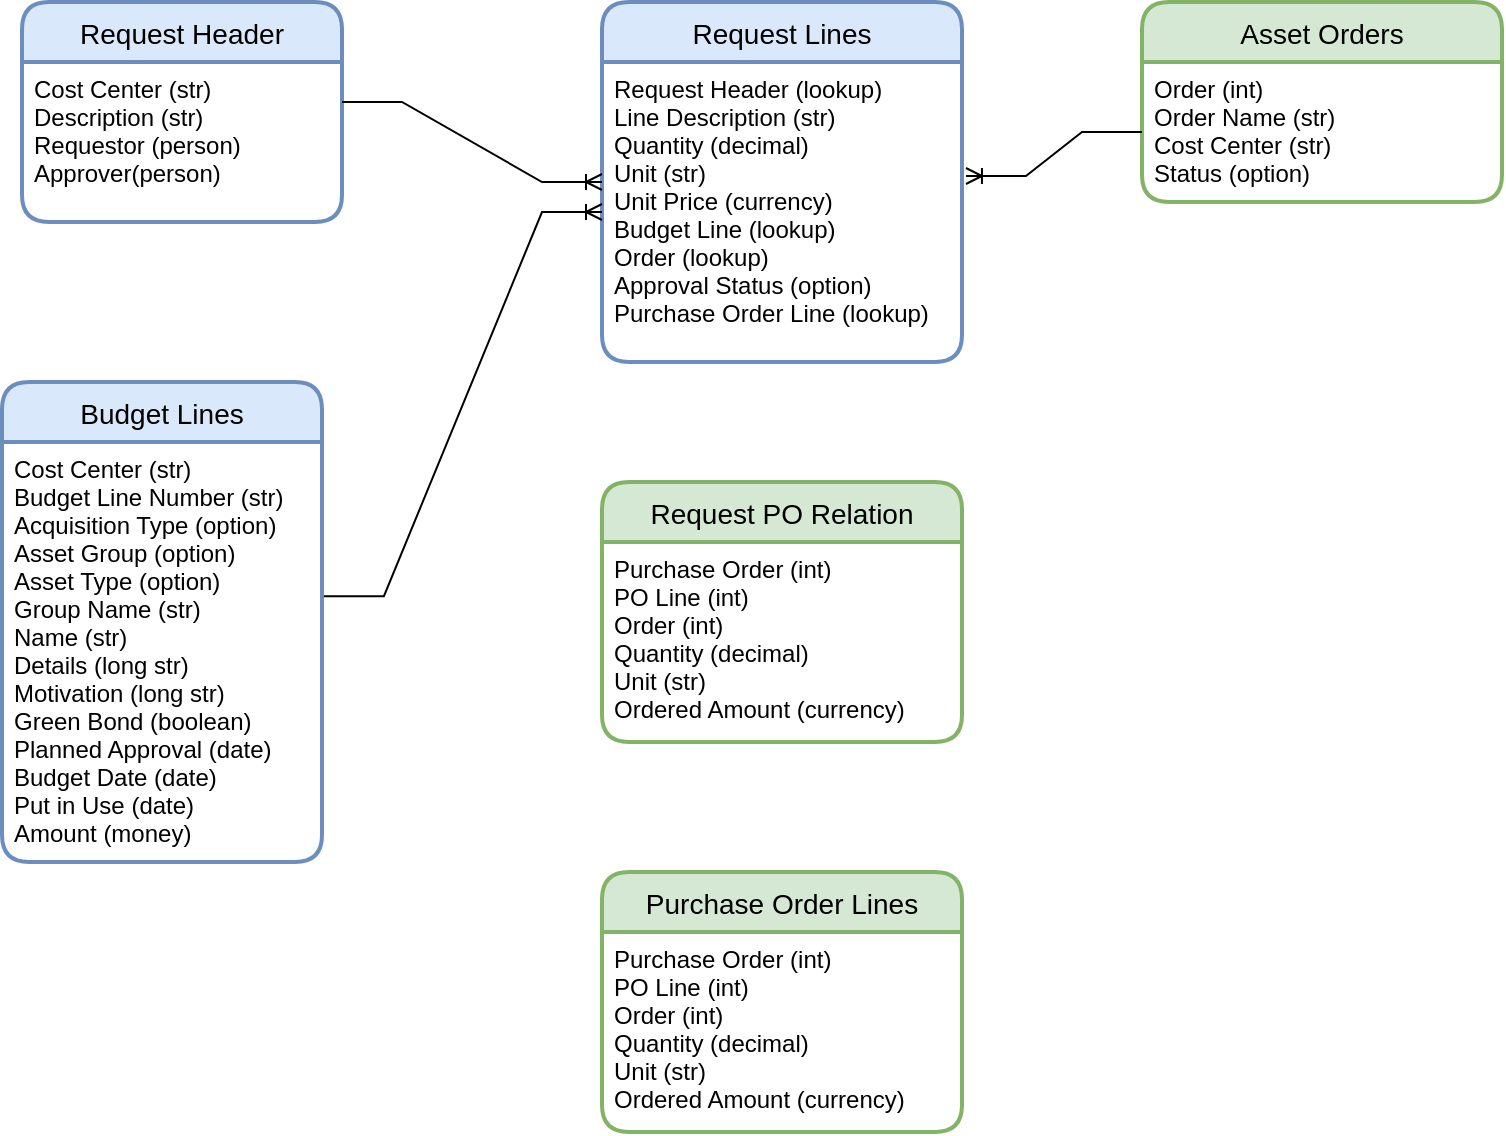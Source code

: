 <mxfile version="20.6.0" type="github">
  <diagram id="Y7CrBPUAkgmREhE-moEX" name="Stránka-1">
    <mxGraphModel dx="1374" dy="791" grid="1" gridSize="10" guides="1" tooltips="1" connect="1" arrows="1" fold="1" page="1" pageScale="1" pageWidth="827" pageHeight="1169" math="0" shadow="0">
      <root>
        <object label="" id="0">
          <mxCell />
        </object>
        <mxCell id="1" parent="0" />
        <mxCell id="dLG9SXbh3lzwaZFzO0Wc-5" value="Budget Lines" style="swimlane;childLayout=stackLayout;horizontal=1;startSize=30;horizontalStack=0;rounded=1;fontSize=14;fontStyle=0;strokeWidth=2;resizeParent=0;resizeLast=1;shadow=0;dashed=0;align=center;fillColor=#dae8fc;strokeColor=#6c8ebf;movable=0;resizable=0;rotatable=0;deletable=0;editable=0;connectable=0;container=0;" parent="1" vertex="1">
          <mxGeometry x="30" y="210" width="160" height="240" as="geometry" />
        </mxCell>
        <mxCell id="dLG9SXbh3lzwaZFzO0Wc-6" value="Cost Center (str)&#xa;Budget Line Number (str)&#xa;Acquisition Type (option)&#xa;Asset Group (option)&#xa;Asset Type (option)&#xa;Group Name (str)&#xa;Name (str)&#xa;Details (long str)&#xa;Motivation (long str)&#xa;Green Bond (boolean)&#xa;Planned Approval (date)&#xa;Budget Date (date)&#xa;Put in Use (date)&#xa;Amount (money)&#xa;&#xa;&#xa;&#xa;&#xa;&#xa;&#xa;" style="align=left;strokeColor=none;fillColor=none;spacingLeft=4;fontSize=12;verticalAlign=top;resizable=1;rotatable=1;part=1;movable=1;deletable=1;editable=1;connectable=1;" parent="dLG9SXbh3lzwaZFzO0Wc-5" vertex="1">
          <mxGeometry y="30" width="160" height="210" as="geometry" />
        </mxCell>
        <mxCell id="dLG9SXbh3lzwaZFzO0Wc-8" value="Request Header" style="swimlane;childLayout=stackLayout;horizontal=1;startSize=30;horizontalStack=0;rounded=1;fontSize=14;fontStyle=0;strokeWidth=2;resizeParent=0;resizeLast=1;shadow=0;dashed=0;align=center;fillColor=#dae8fc;strokeColor=#6c8ebf;movable=1;resizable=1;rotatable=1;deletable=1;editable=1;connectable=1;container=0;" parent="1" vertex="1">
          <mxGeometry x="40" y="20" width="160" height="110" as="geometry" />
        </mxCell>
        <mxCell id="dLG9SXbh3lzwaZFzO0Wc-9" value="Cost Center (str)&#xa;Description (str)&#xa;Requestor (person)&#xa;Approver(person)&#xa;&#xa;&#xa;&#xa;&#xa;&#xa;&#xa;" style="align=left;strokeColor=none;fillColor=none;spacingLeft=4;fontSize=12;verticalAlign=top;resizable=1;rotatable=1;part=1;movable=1;deletable=1;editable=1;connectable=1;" parent="dLG9SXbh3lzwaZFzO0Wc-8" vertex="1">
          <mxGeometry y="30" width="160" height="80" as="geometry" />
        </mxCell>
        <mxCell id="NErg_P-2KkyPxX-Uuv3k-1" value="Request Lines" style="swimlane;childLayout=stackLayout;horizontal=1;startSize=30;horizontalStack=0;rounded=1;fontSize=14;fontStyle=0;strokeWidth=2;resizeParent=0;resizeLast=1;shadow=0;dashed=0;align=center;fillColor=#dae8fc;strokeColor=#6c8ebf;movable=1;resizable=1;rotatable=1;deletable=1;editable=1;connectable=1;container=0;" vertex="1" parent="1">
          <mxGeometry x="330" y="20" width="180" height="180" as="geometry" />
        </mxCell>
        <mxCell id="NErg_P-2KkyPxX-Uuv3k-2" value="Request Header (lookup)&#xa;Line Description (str)&#xa;Quantity (decimal)&#xa;Unit (str)&#xa;Unit Price (currency)&#xa;Budget Line (lookup)&#xa;Order (lookup)&#xa;Approval Status (option)&#xa;Purchase Order Line (lookup)&#xa;&#xa;&#xa;&#xa;&#xa;&#xa;&#xa;" style="align=left;strokeColor=none;fillColor=none;spacingLeft=4;fontSize=12;verticalAlign=top;resizable=1;rotatable=1;part=1;movable=1;deletable=1;editable=1;connectable=1;" vertex="1" parent="NErg_P-2KkyPxX-Uuv3k-1">
          <mxGeometry y="30" width="180" height="150" as="geometry" />
        </mxCell>
        <mxCell id="NErg_P-2KkyPxX-Uuv3k-7" value="" style="edgeStyle=entityRelationEdgeStyle;fontSize=12;html=1;endArrow=ERoneToMany;rounded=0;entryX=0;entryY=0.5;entryDx=0;entryDy=0;exitX=1;exitY=0.25;exitDx=0;exitDy=0;" edge="1" parent="1" source="dLG9SXbh3lzwaZFzO0Wc-9" target="NErg_P-2KkyPxX-Uuv3k-1">
          <mxGeometry width="100" height="100" relative="1" as="geometry">
            <mxPoint x="370" y="170" as="sourcePoint" />
            <mxPoint x="370" y="250" as="targetPoint" />
          </mxGeometry>
        </mxCell>
        <mxCell id="NErg_P-2KkyPxX-Uuv3k-12" value="" style="edgeStyle=entityRelationEdgeStyle;fontSize=12;html=1;endArrow=ERoneToMany;rounded=0;exitX=1.006;exitY=0.367;exitDx=0;exitDy=0;exitPerimeter=0;entryX=0;entryY=0.5;entryDx=0;entryDy=0;" edge="1" parent="1" source="dLG9SXbh3lzwaZFzO0Wc-6" target="NErg_P-2KkyPxX-Uuv3k-2">
          <mxGeometry width="100" height="100" relative="1" as="geometry">
            <mxPoint x="360" y="460" as="sourcePoint" />
            <mxPoint x="460" y="360" as="targetPoint" />
          </mxGeometry>
        </mxCell>
        <mxCell id="NErg_P-2KkyPxX-Uuv3k-13" value="Purchase Order Lines" style="swimlane;childLayout=stackLayout;horizontal=1;startSize=30;horizontalStack=0;rounded=1;fontSize=14;fontStyle=0;strokeWidth=2;resizeParent=0;resizeLast=1;shadow=0;dashed=0;align=center;fillColor=#d5e8d4;strokeColor=#82b366;movable=1;resizable=1;rotatable=1;deletable=1;editable=1;connectable=1;container=0;" vertex="1" parent="1">
          <mxGeometry x="330" y="455" width="180" height="130" as="geometry" />
        </mxCell>
        <mxCell id="NErg_P-2KkyPxX-Uuv3k-14" value="Purchase Order (int)&#xa;PO Line (int)&#xa;Order (int)&#xa;Quantity (decimal)&#xa;Unit (str)&#xa;Ordered Amount (currency)&#xa;&#xa;&#xa;&#xa;&#xa;&#xa;&#xa;" style="align=left;strokeColor=none;fillColor=none;spacingLeft=4;fontSize=12;verticalAlign=top;resizable=1;rotatable=1;part=1;movable=1;deletable=1;editable=1;connectable=1;" vertex="1" parent="NErg_P-2KkyPxX-Uuv3k-13">
          <mxGeometry y="30" width="180" height="100" as="geometry" />
        </mxCell>
        <mxCell id="NErg_P-2KkyPxX-Uuv3k-15" value="Asset Orders" style="swimlane;childLayout=stackLayout;horizontal=1;startSize=30;horizontalStack=0;rounded=1;fontSize=14;fontStyle=0;strokeWidth=2;resizeParent=0;resizeLast=1;shadow=0;dashed=0;align=center;fillColor=#d5e8d4;strokeColor=#82b366;movable=1;resizable=1;rotatable=1;deletable=1;editable=1;connectable=1;container=0;" vertex="1" parent="1">
          <mxGeometry x="600" y="20" width="180" height="100" as="geometry" />
        </mxCell>
        <mxCell id="NErg_P-2KkyPxX-Uuv3k-16" value="Order (int)&#xa;Order Name (str)&#xa;Cost Center (str)&#xa;Status (option)&#xa;&#xa;&#xa;&#xa;&#xa;&#xa;&#xa;" style="align=left;strokeColor=none;fillColor=none;spacingLeft=4;fontSize=12;verticalAlign=top;resizable=1;rotatable=1;part=1;movable=1;deletable=1;editable=1;connectable=1;" vertex="1" parent="NErg_P-2KkyPxX-Uuv3k-15">
          <mxGeometry y="30" width="180" height="70" as="geometry" />
        </mxCell>
        <mxCell id="NErg_P-2KkyPxX-Uuv3k-17" value="" style="edgeStyle=entityRelationEdgeStyle;fontSize=12;html=1;endArrow=ERoneToMany;rounded=0;entryX=1.011;entryY=0.38;entryDx=0;entryDy=0;entryPerimeter=0;" edge="1" parent="1" source="NErg_P-2KkyPxX-Uuv3k-16" target="NErg_P-2KkyPxX-Uuv3k-2">
          <mxGeometry width="100" height="100" relative="1" as="geometry">
            <mxPoint x="360" y="460" as="sourcePoint" />
            <mxPoint x="460" y="360" as="targetPoint" />
          </mxGeometry>
        </mxCell>
        <mxCell id="NErg_P-2KkyPxX-Uuv3k-18" value="Request PO Relation" style="swimlane;childLayout=stackLayout;horizontal=1;startSize=30;horizontalStack=0;rounded=1;fontSize=14;fontStyle=0;strokeWidth=2;resizeParent=0;resizeLast=1;shadow=0;dashed=0;align=center;fillColor=#d5e8d4;strokeColor=#82b366;movable=1;resizable=1;rotatable=1;deletable=1;editable=1;connectable=1;container=0;" vertex="1" parent="1">
          <mxGeometry x="330" y="260" width="180" height="130" as="geometry" />
        </mxCell>
        <mxCell id="NErg_P-2KkyPxX-Uuv3k-19" value="Purchase Order (int)&#xa;PO Line (int)&#xa;Order (int)&#xa;Quantity (decimal)&#xa;Unit (str)&#xa;Ordered Amount (currency)&#xa;&#xa;&#xa;&#xa;&#xa;&#xa;&#xa;" style="align=left;strokeColor=none;fillColor=none;spacingLeft=4;fontSize=12;verticalAlign=top;resizable=1;rotatable=1;part=1;movable=1;deletable=1;editable=1;connectable=1;" vertex="1" parent="NErg_P-2KkyPxX-Uuv3k-18">
          <mxGeometry y="30" width="180" height="100" as="geometry" />
        </mxCell>
      </root>
    </mxGraphModel>
  </diagram>
</mxfile>
